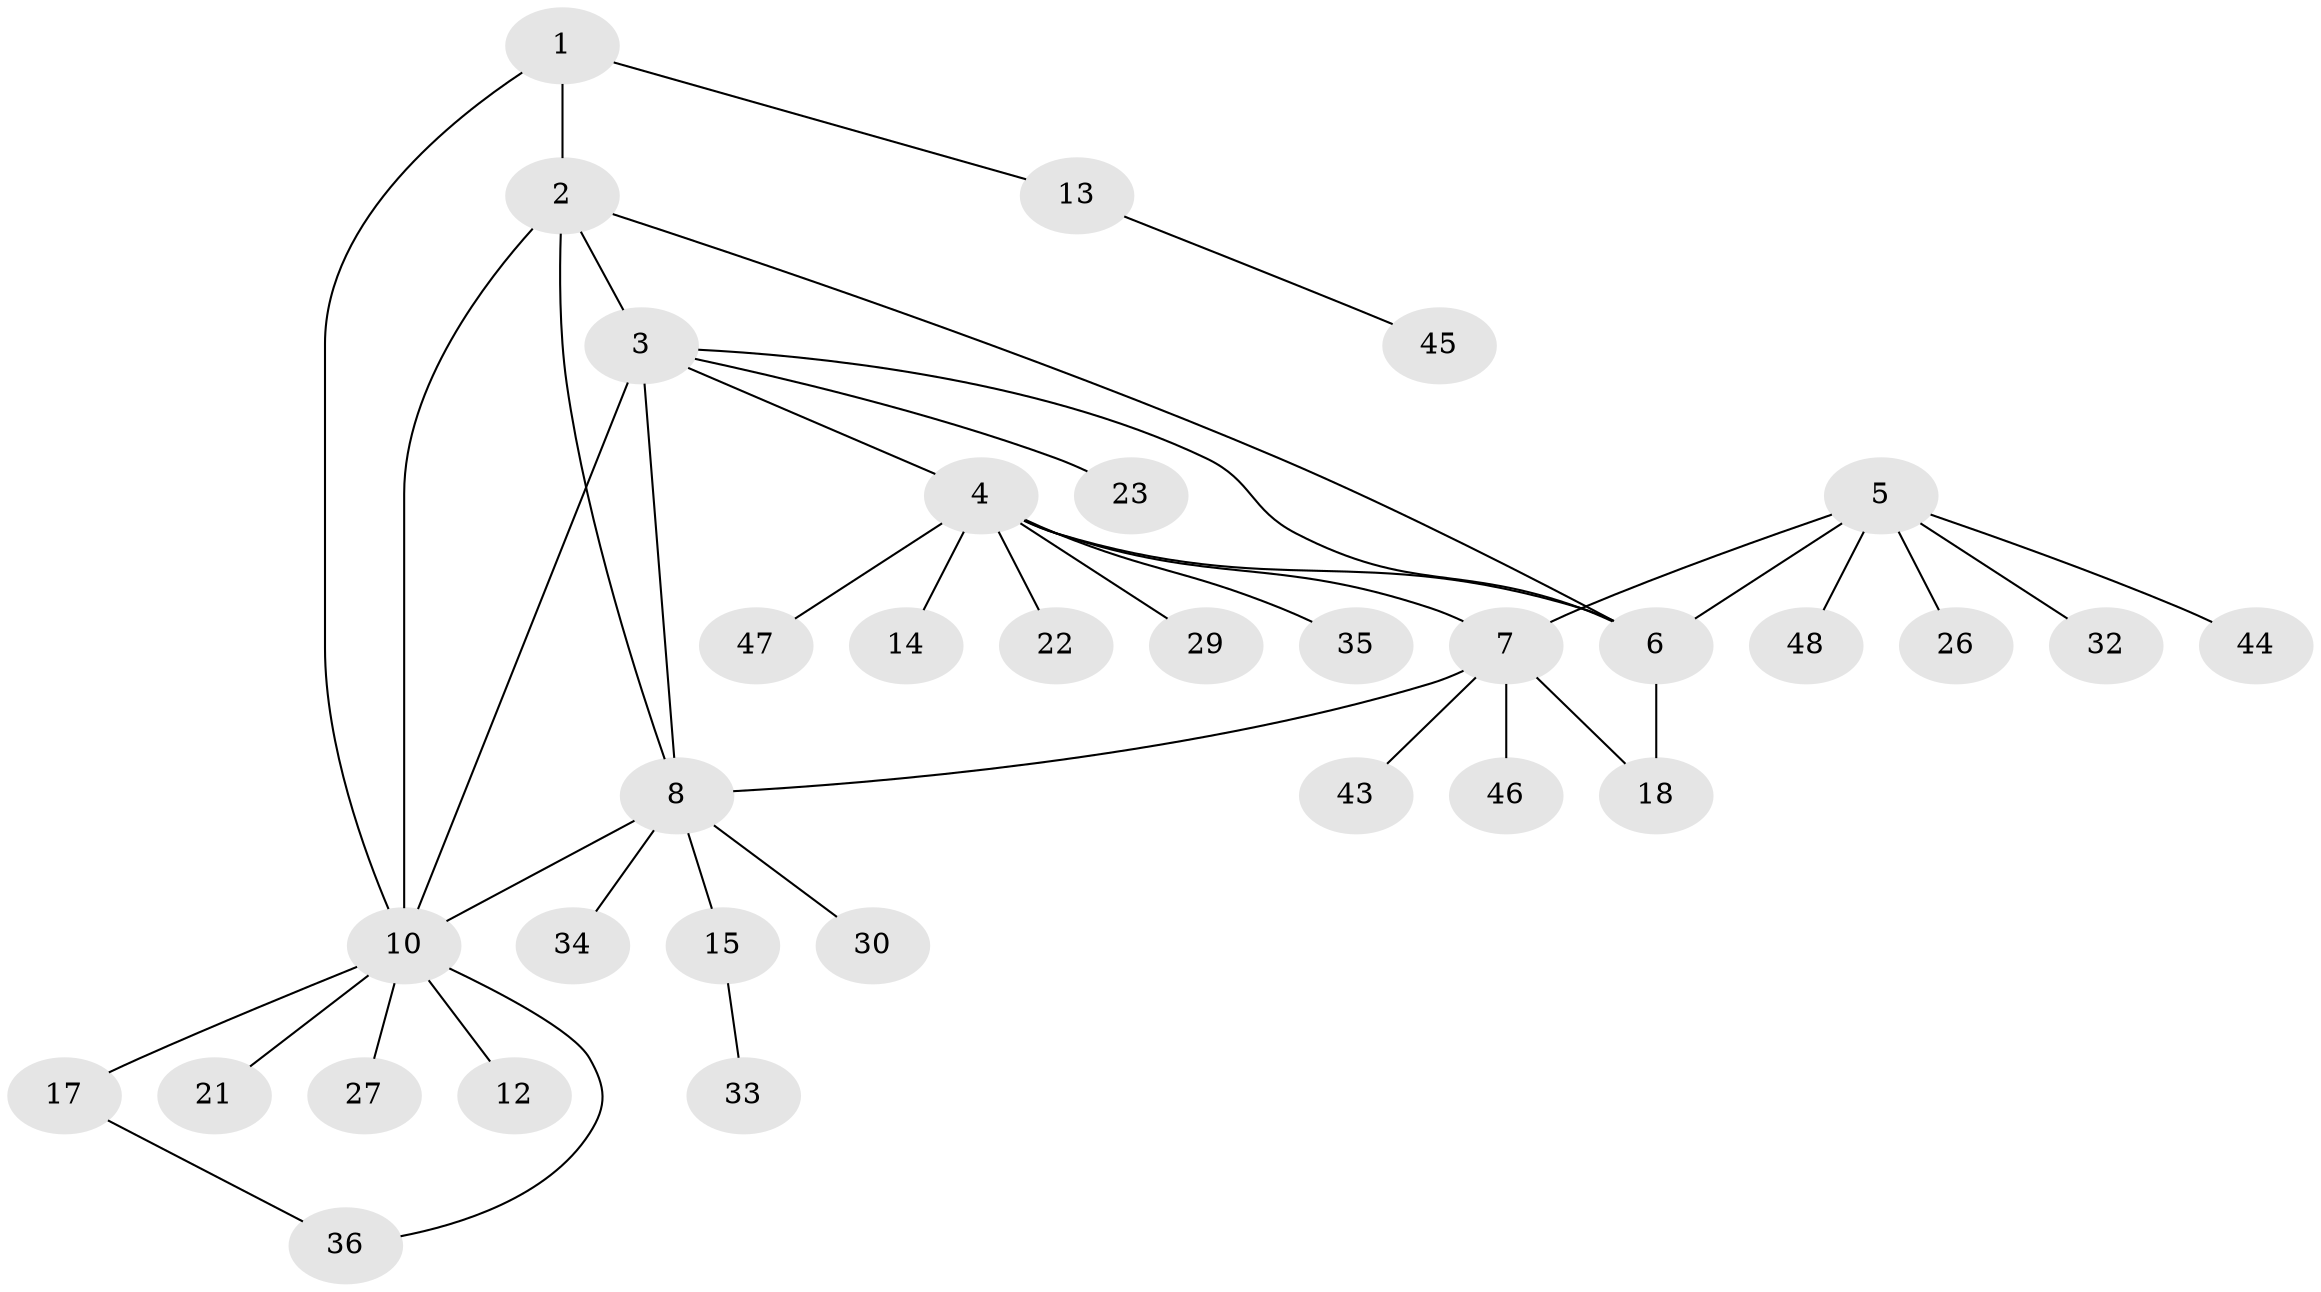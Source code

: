 // Generated by graph-tools (version 1.1) at 2025/24/03/03/25 07:24:16]
// undirected, 33 vertices, 42 edges
graph export_dot {
graph [start="1"]
  node [color=gray90,style=filled];
  1;
  2 [super="+49"];
  3 [super="+9"];
  4 [super="+19"];
  5 [super="+24"];
  6 [super="+38"];
  7 [super="+16"];
  8 [super="+11"];
  10 [super="+25"];
  12 [super="+41"];
  13 [super="+37"];
  14 [super="+20"];
  15 [super="+40"];
  17 [super="+31"];
  18 [super="+28"];
  21;
  22 [super="+42"];
  23;
  26;
  27 [super="+39"];
  29;
  30;
  32;
  33;
  34;
  35;
  36;
  43;
  44;
  45;
  46;
  47;
  48;
  1 -- 2;
  1 -- 13;
  1 -- 10;
  2 -- 3;
  2 -- 6;
  2 -- 8;
  2 -- 10;
  3 -- 4;
  3 -- 8 [weight=2];
  3 -- 23;
  3 -- 10;
  3 -- 6;
  4 -- 6;
  4 -- 14;
  4 -- 29;
  4 -- 35;
  4 -- 47;
  4 -- 22;
  4 -- 7;
  5 -- 6;
  5 -- 7;
  5 -- 26;
  5 -- 32;
  5 -- 44;
  5 -- 48;
  6 -- 18;
  7 -- 8;
  7 -- 18;
  7 -- 43;
  7 -- 46;
  8 -- 10;
  8 -- 15;
  8 -- 34;
  8 -- 30;
  10 -- 12;
  10 -- 17;
  10 -- 21;
  10 -- 27;
  10 -- 36;
  13 -- 45;
  15 -- 33;
  17 -- 36;
}
